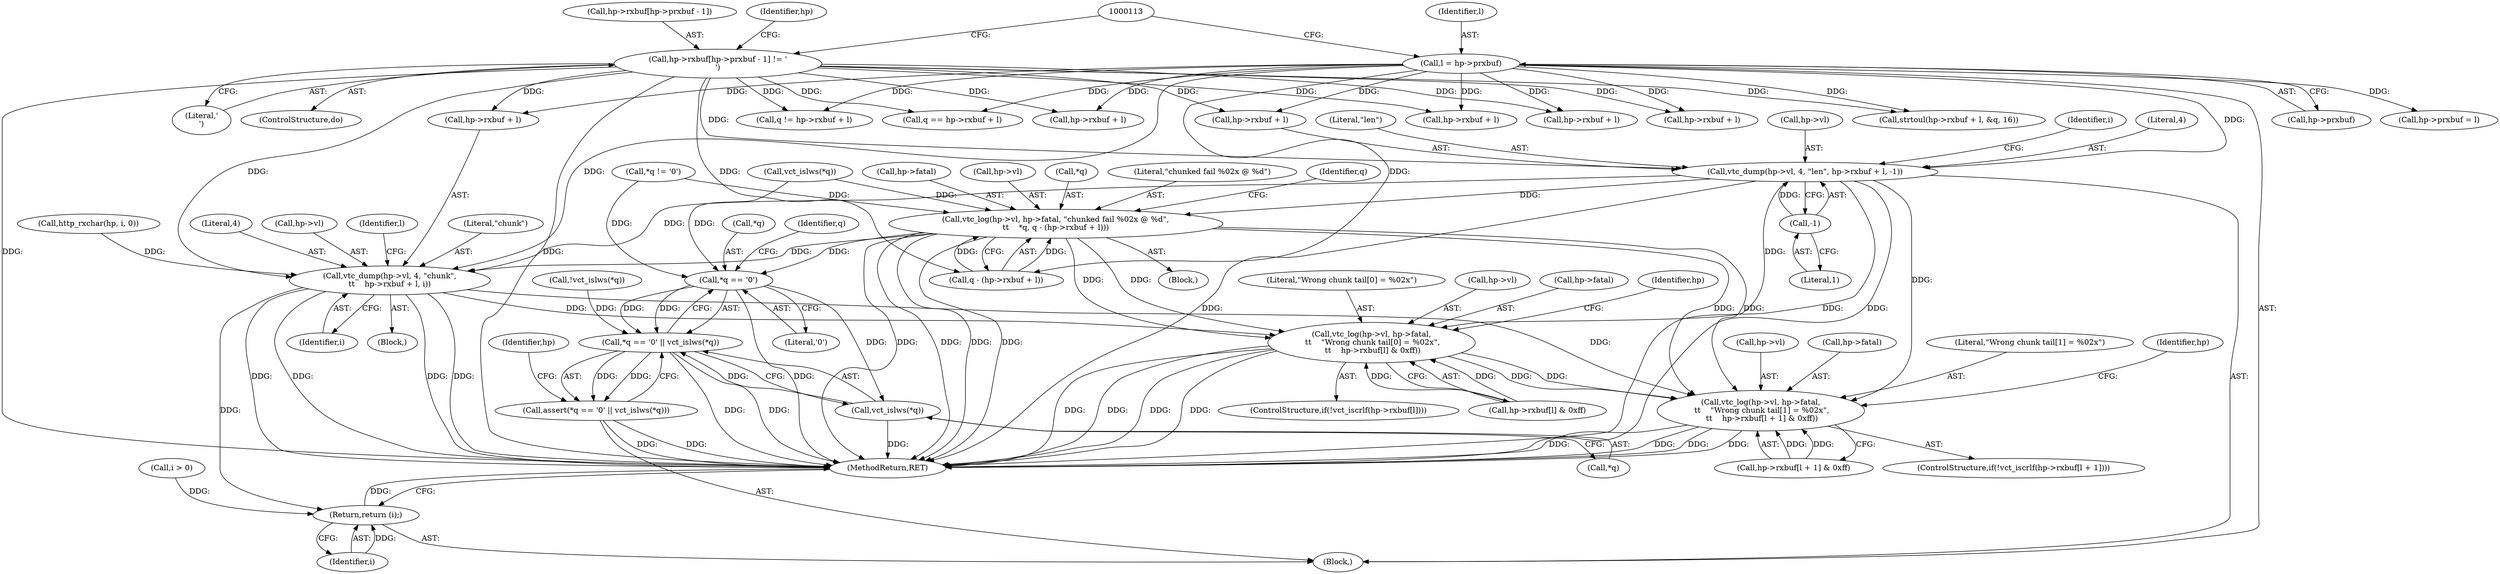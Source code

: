digraph "0_Varnish-Cache_85e8468bec9416bd7e16b0d80cb820ecd2b330c3_1@pointer" {
"1000129" [label="(Call,vtc_dump(hp->vl, 4, \"len\", hp->rxbuf + l, -1))"];
"1000118" [label="(Call,hp->rxbuf[hp->prxbuf - 1] != '\n')"];
"1000106" [label="(Call,l = hp->prxbuf)"];
"1000140" [label="(Call,-1)"];
"1000178" [label="(Call,vtc_log(hp->vl, hp->fatal, \"chunked fail %02x @ %d\",\n\t\t    *q, q - (hp->rxbuf + l)))"];
"1000205" [label="(Call,*q == '\0')"];
"1000204" [label="(Call,*q == '\0' || vct_islws(*q))"];
"1000203" [label="(Call,assert(*q == '\0' || vct_islws(*q)))"];
"1000209" [label="(Call,vct_islws(*q))"];
"1000228" [label="(Call,vtc_dump(hp->vl, 4, \"chunk\",\n\t\t    hp->rxbuf + l, i))"];
"1000259" [label="(Call,vtc_log(hp->vl, hp->fatal,\n \t\t    \"Wrong chunk tail[0] = %02x\",\n \t\t    hp->rxbuf[l] & 0xff))"];
"1000284" [label="(Call,vtc_log(hp->vl, hp->fatal,\n \t\t    \"Wrong chunk tail[1] = %02x\",\n \t\t    hp->rxbuf[l + 1] & 0xff))"];
"1000313" [label="(Return,return (i);)"];
"1000259" [label="(Call,vtc_log(hp->vl, hp->fatal,\n \t\t    \"Wrong chunk tail[0] = %02x\",\n \t\t    hp->rxbuf[l] & 0xff))"];
"1000228" [label="(Call,vtc_dump(hp->vl, 4, \"chunk\",\n\t\t    hp->rxbuf + l, i))"];
"1000141" [label="(Literal,1)"];
"1000119" [label="(Call,hp->rxbuf[hp->prxbuf - 1])"];
"1000205" [label="(Call,*q == '\0')"];
"1000140" [label="(Call,-1)"];
"1000315" [label="(MethodReturn,RET)"];
"1000314" [label="(Identifier,i)"];
"1000108" [label="(Call,hp->prxbuf)"];
"1000163" [label="(Call,hp->rxbuf + l)"];
"1000118" [label="(Call,hp->rxbuf[hp->prxbuf - 1] != '\n')"];
"1000186" [label="(Call,*q)"];
"1000173" [label="(Call,!vct_islws(*q))"];
"1000251" [label="(ControlStructure,if(!vct_iscrlf(hp->rxbuf[l])))"];
"1000203" [label="(Call,assert(*q == '\0' || vct_islws(*q)))"];
"1000161" [label="(Call,q == hp->rxbuf + l)"];
"1000267" [label="(Call,hp->rxbuf[l] & 0xff)"];
"1000129" [label="(Call,vtc_dump(hp->vl, 4, \"len\", hp->rxbuf + l, -1))"];
"1000135" [label="(Call,hp->rxbuf + l)"];
"1000284" [label="(Call,vtc_log(hp->vl, hp->fatal,\n \t\t    \"Wrong chunk tail[1] = %02x\",\n \t\t    hp->rxbuf[l + 1] & 0xff))"];
"1000266" [label="(Literal,\"Wrong chunk tail[0] = %02x\")"];
"1000177" [label="(Block,)"];
"1000206" [label="(Call,*q)"];
"1000233" [label="(Literal,\"chunk\")"];
"1000239" [label="(Identifier,i)"];
"1000111" [label="(ControlStructure,do)"];
"1000169" [label="(Call,*q != '\0')"];
"1000174" [label="(Call,vct_islws(*q))"];
"1000232" [label="(Literal,4)"];
"1000209" [label="(Call,vct_islws(*q))"];
"1000106" [label="(Call,l = hp->prxbuf)"];
"1000185" [label="(Literal,\"chunked fail %02x @ %d\")"];
"1000131" [label="(Identifier,hp)"];
"1000198" [label="(Call,hp->rxbuf + l)"];
"1000133" [label="(Literal,4)"];
"1000107" [label="(Identifier,l)"];
"1000229" [label="(Call,hp->vl)"];
"1000260" [label="(Call,hp->vl)"];
"1000134" [label="(Literal,\"len\")"];
"1000221" [label="(Block,)"];
"1000197" [label="(Identifier,q)"];
"1000211" [label="(Identifier,q)"];
"1000145" [label="(Call,hp->rxbuf + l)"];
"1000313" [label="(Return,return (i);)"];
"1000274" [label="(ControlStructure,if(!vct_iscrlf(hp->rxbuf[l + 1])))"];
"1000128" [label="(Literal,'\n')"];
"1000292" [label="(Call,hp->rxbuf[l + 1] & 0xff)"];
"1000196" [label="(Call,q != hp->rxbuf + l)"];
"1000102" [label="(Block,)"];
"1000178" [label="(Call,vtc_log(hp->vl, hp->fatal, \"chunked fail %02x @ %d\",\n\t\t    *q, q - (hp->rxbuf + l)))"];
"1000263" [label="(Call,hp->fatal)"];
"1000241" [label="(Identifier,l)"];
"1000303" [label="(Identifier,hp)"];
"1000212" [label="(Call,hp->prxbuf = l)"];
"1000214" [label="(Identifier,hp)"];
"1000204" [label="(Call,*q == '\0' || vct_islws(*q))"];
"1000285" [label="(Call,hp->vl)"];
"1000234" [label="(Call,hp->rxbuf + l)"];
"1000224" [label="(Call,http_rxchar(hp, i, 0))"];
"1000288" [label="(Call,hp->fatal)"];
"1000188" [label="(Call,q - (hp->rxbuf + l))"];
"1000130" [label="(Call,hp->vl)"];
"1000279" [label="(Identifier,hp)"];
"1000143" [label="(Identifier,i)"];
"1000208" [label="(Literal,'\0')"];
"1000218" [label="(Call,i > 0)"];
"1000291" [label="(Literal,\"Wrong chunk tail[1] = %02x\")"];
"1000182" [label="(Call,hp->fatal)"];
"1000179" [label="(Call,hp->vl)"];
"1000190" [label="(Call,hp->rxbuf + l)"];
"1000210" [label="(Call,*q)"];
"1000144" [label="(Call,strtoul(hp->rxbuf + l, &q, 16))"];
"1000129" -> "1000102"  [label="AST: "];
"1000129" -> "1000140"  [label="CFG: "];
"1000130" -> "1000129"  [label="AST: "];
"1000133" -> "1000129"  [label="AST: "];
"1000134" -> "1000129"  [label="AST: "];
"1000135" -> "1000129"  [label="AST: "];
"1000140" -> "1000129"  [label="AST: "];
"1000143" -> "1000129"  [label="CFG: "];
"1000129" -> "1000315"  [label="DDG: "];
"1000129" -> "1000315"  [label="DDG: "];
"1000129" -> "1000315"  [label="DDG: "];
"1000118" -> "1000129"  [label="DDG: "];
"1000106" -> "1000129"  [label="DDG: "];
"1000140" -> "1000129"  [label="DDG: "];
"1000129" -> "1000178"  [label="DDG: "];
"1000129" -> "1000228"  [label="DDG: "];
"1000129" -> "1000259"  [label="DDG: "];
"1000129" -> "1000284"  [label="DDG: "];
"1000118" -> "1000111"  [label="AST: "];
"1000118" -> "1000128"  [label="CFG: "];
"1000119" -> "1000118"  [label="AST: "];
"1000128" -> "1000118"  [label="AST: "];
"1000113" -> "1000118"  [label="CFG: "];
"1000131" -> "1000118"  [label="CFG: "];
"1000118" -> "1000315"  [label="DDG: "];
"1000118" -> "1000315"  [label="DDG: "];
"1000118" -> "1000135"  [label="DDG: "];
"1000118" -> "1000144"  [label="DDG: "];
"1000118" -> "1000145"  [label="DDG: "];
"1000118" -> "1000161"  [label="DDG: "];
"1000118" -> "1000163"  [label="DDG: "];
"1000118" -> "1000188"  [label="DDG: "];
"1000118" -> "1000190"  [label="DDG: "];
"1000118" -> "1000196"  [label="DDG: "];
"1000118" -> "1000198"  [label="DDG: "];
"1000118" -> "1000228"  [label="DDG: "];
"1000118" -> "1000234"  [label="DDG: "];
"1000106" -> "1000102"  [label="AST: "];
"1000106" -> "1000108"  [label="CFG: "];
"1000107" -> "1000106"  [label="AST: "];
"1000108" -> "1000106"  [label="AST: "];
"1000113" -> "1000106"  [label="CFG: "];
"1000106" -> "1000135"  [label="DDG: "];
"1000106" -> "1000144"  [label="DDG: "];
"1000106" -> "1000145"  [label="DDG: "];
"1000106" -> "1000161"  [label="DDG: "];
"1000106" -> "1000163"  [label="DDG: "];
"1000106" -> "1000188"  [label="DDG: "];
"1000106" -> "1000190"  [label="DDG: "];
"1000106" -> "1000196"  [label="DDG: "];
"1000106" -> "1000198"  [label="DDG: "];
"1000106" -> "1000212"  [label="DDG: "];
"1000106" -> "1000228"  [label="DDG: "];
"1000106" -> "1000234"  [label="DDG: "];
"1000140" -> "1000141"  [label="CFG: "];
"1000141" -> "1000140"  [label="AST: "];
"1000178" -> "1000177"  [label="AST: "];
"1000178" -> "1000188"  [label="CFG: "];
"1000179" -> "1000178"  [label="AST: "];
"1000182" -> "1000178"  [label="AST: "];
"1000185" -> "1000178"  [label="AST: "];
"1000186" -> "1000178"  [label="AST: "];
"1000188" -> "1000178"  [label="AST: "];
"1000197" -> "1000178"  [label="CFG: "];
"1000178" -> "1000315"  [label="DDG: "];
"1000178" -> "1000315"  [label="DDG: "];
"1000178" -> "1000315"  [label="DDG: "];
"1000178" -> "1000315"  [label="DDG: "];
"1000169" -> "1000178"  [label="DDG: "];
"1000174" -> "1000178"  [label="DDG: "];
"1000188" -> "1000178"  [label="DDG: "];
"1000188" -> "1000178"  [label="DDG: "];
"1000178" -> "1000205"  [label="DDG: "];
"1000178" -> "1000228"  [label="DDG: "];
"1000178" -> "1000259"  [label="DDG: "];
"1000178" -> "1000259"  [label="DDG: "];
"1000178" -> "1000284"  [label="DDG: "];
"1000178" -> "1000284"  [label="DDG: "];
"1000205" -> "1000204"  [label="AST: "];
"1000205" -> "1000208"  [label="CFG: "];
"1000206" -> "1000205"  [label="AST: "];
"1000208" -> "1000205"  [label="AST: "];
"1000211" -> "1000205"  [label="CFG: "];
"1000204" -> "1000205"  [label="CFG: "];
"1000205" -> "1000315"  [label="DDG: "];
"1000205" -> "1000204"  [label="DDG: "];
"1000205" -> "1000204"  [label="DDG: "];
"1000169" -> "1000205"  [label="DDG: "];
"1000174" -> "1000205"  [label="DDG: "];
"1000205" -> "1000209"  [label="DDG: "];
"1000204" -> "1000203"  [label="AST: "];
"1000204" -> "1000209"  [label="CFG: "];
"1000209" -> "1000204"  [label="AST: "];
"1000203" -> "1000204"  [label="CFG: "];
"1000204" -> "1000315"  [label="DDG: "];
"1000204" -> "1000315"  [label="DDG: "];
"1000204" -> "1000203"  [label="DDG: "];
"1000204" -> "1000203"  [label="DDG: "];
"1000173" -> "1000204"  [label="DDG: "];
"1000209" -> "1000204"  [label="DDG: "];
"1000203" -> "1000102"  [label="AST: "];
"1000214" -> "1000203"  [label="CFG: "];
"1000203" -> "1000315"  [label="DDG: "];
"1000203" -> "1000315"  [label="DDG: "];
"1000209" -> "1000210"  [label="CFG: "];
"1000210" -> "1000209"  [label="AST: "];
"1000209" -> "1000315"  [label="DDG: "];
"1000228" -> "1000221"  [label="AST: "];
"1000228" -> "1000239"  [label="CFG: "];
"1000229" -> "1000228"  [label="AST: "];
"1000232" -> "1000228"  [label="AST: "];
"1000233" -> "1000228"  [label="AST: "];
"1000234" -> "1000228"  [label="AST: "];
"1000239" -> "1000228"  [label="AST: "];
"1000241" -> "1000228"  [label="CFG: "];
"1000228" -> "1000315"  [label="DDG: "];
"1000228" -> "1000315"  [label="DDG: "];
"1000228" -> "1000315"  [label="DDG: "];
"1000228" -> "1000315"  [label="DDG: "];
"1000224" -> "1000228"  [label="DDG: "];
"1000228" -> "1000259"  [label="DDG: "];
"1000228" -> "1000284"  [label="DDG: "];
"1000228" -> "1000313"  [label="DDG: "];
"1000259" -> "1000251"  [label="AST: "];
"1000259" -> "1000267"  [label="CFG: "];
"1000260" -> "1000259"  [label="AST: "];
"1000263" -> "1000259"  [label="AST: "];
"1000266" -> "1000259"  [label="AST: "];
"1000267" -> "1000259"  [label="AST: "];
"1000279" -> "1000259"  [label="CFG: "];
"1000259" -> "1000315"  [label="DDG: "];
"1000259" -> "1000315"  [label="DDG: "];
"1000259" -> "1000315"  [label="DDG: "];
"1000259" -> "1000315"  [label="DDG: "];
"1000267" -> "1000259"  [label="DDG: "];
"1000267" -> "1000259"  [label="DDG: "];
"1000259" -> "1000284"  [label="DDG: "];
"1000259" -> "1000284"  [label="DDG: "];
"1000284" -> "1000274"  [label="AST: "];
"1000284" -> "1000292"  [label="CFG: "];
"1000285" -> "1000284"  [label="AST: "];
"1000288" -> "1000284"  [label="AST: "];
"1000291" -> "1000284"  [label="AST: "];
"1000292" -> "1000284"  [label="AST: "];
"1000303" -> "1000284"  [label="CFG: "];
"1000284" -> "1000315"  [label="DDG: "];
"1000284" -> "1000315"  [label="DDG: "];
"1000284" -> "1000315"  [label="DDG: "];
"1000284" -> "1000315"  [label="DDG: "];
"1000292" -> "1000284"  [label="DDG: "];
"1000292" -> "1000284"  [label="DDG: "];
"1000313" -> "1000102"  [label="AST: "];
"1000313" -> "1000314"  [label="CFG: "];
"1000314" -> "1000313"  [label="AST: "];
"1000315" -> "1000313"  [label="CFG: "];
"1000313" -> "1000315"  [label="DDG: "];
"1000314" -> "1000313"  [label="DDG: "];
"1000218" -> "1000313"  [label="DDG: "];
}
